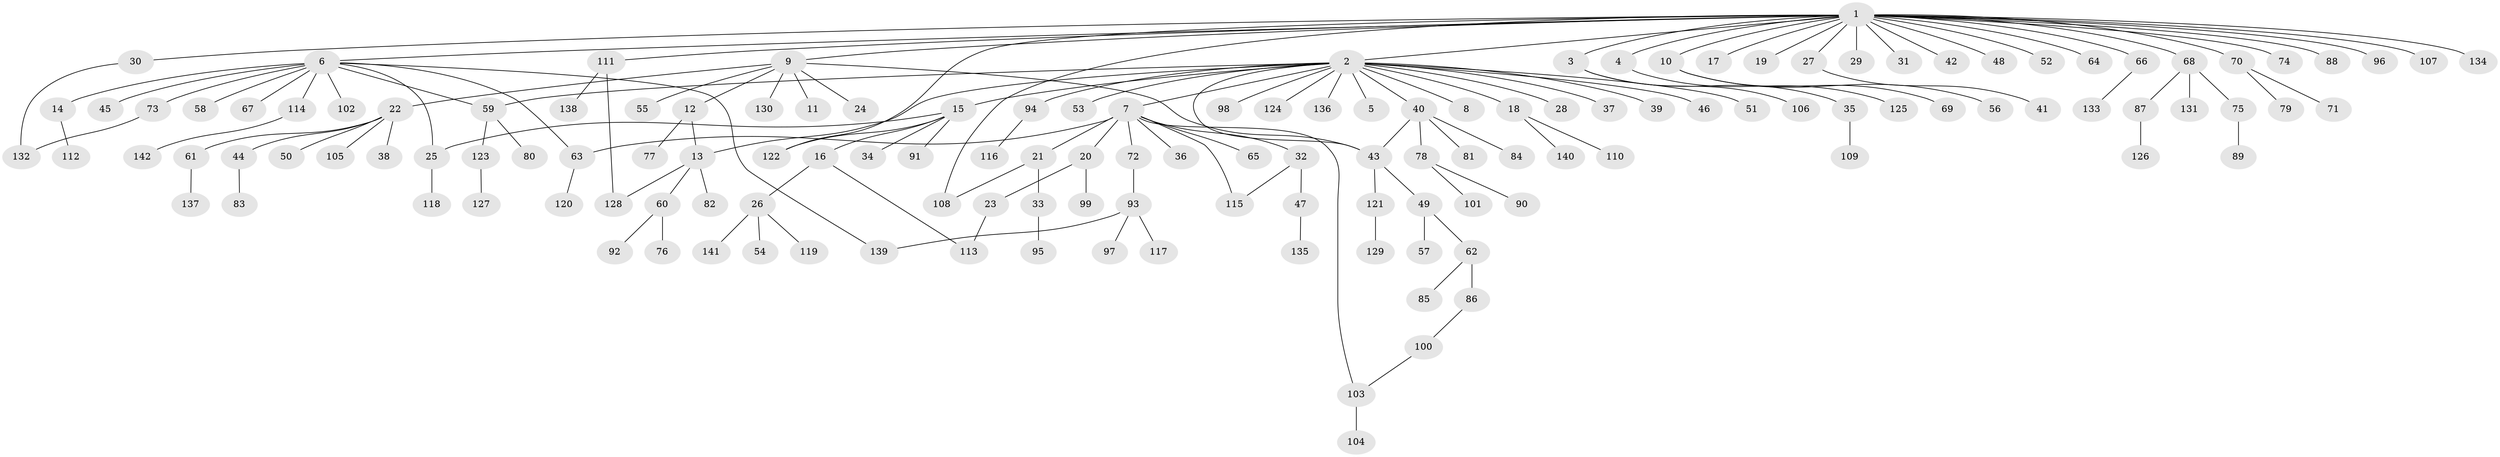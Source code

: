 // Generated by graph-tools (version 1.1) at 2025/50/03/09/25 03:50:00]
// undirected, 142 vertices, 155 edges
graph export_dot {
graph [start="1"]
  node [color=gray90,style=filled];
  1;
  2;
  3;
  4;
  5;
  6;
  7;
  8;
  9;
  10;
  11;
  12;
  13;
  14;
  15;
  16;
  17;
  18;
  19;
  20;
  21;
  22;
  23;
  24;
  25;
  26;
  27;
  28;
  29;
  30;
  31;
  32;
  33;
  34;
  35;
  36;
  37;
  38;
  39;
  40;
  41;
  42;
  43;
  44;
  45;
  46;
  47;
  48;
  49;
  50;
  51;
  52;
  53;
  54;
  55;
  56;
  57;
  58;
  59;
  60;
  61;
  62;
  63;
  64;
  65;
  66;
  67;
  68;
  69;
  70;
  71;
  72;
  73;
  74;
  75;
  76;
  77;
  78;
  79;
  80;
  81;
  82;
  83;
  84;
  85;
  86;
  87;
  88;
  89;
  90;
  91;
  92;
  93;
  94;
  95;
  96;
  97;
  98;
  99;
  100;
  101;
  102;
  103;
  104;
  105;
  106;
  107;
  108;
  109;
  110;
  111;
  112;
  113;
  114;
  115;
  116;
  117;
  118;
  119;
  120;
  121;
  122;
  123;
  124;
  125;
  126;
  127;
  128;
  129;
  130;
  131;
  132;
  133;
  134;
  135;
  136;
  137;
  138;
  139;
  140;
  141;
  142;
  1 -- 2;
  1 -- 3;
  1 -- 4;
  1 -- 6;
  1 -- 9;
  1 -- 10;
  1 -- 17;
  1 -- 19;
  1 -- 27;
  1 -- 29;
  1 -- 30;
  1 -- 31;
  1 -- 42;
  1 -- 48;
  1 -- 52;
  1 -- 64;
  1 -- 66;
  1 -- 68;
  1 -- 70;
  1 -- 74;
  1 -- 88;
  1 -- 96;
  1 -- 107;
  1 -- 108;
  1 -- 111;
  1 -- 122;
  1 -- 134;
  2 -- 5;
  2 -- 7;
  2 -- 8;
  2 -- 13;
  2 -- 15;
  2 -- 18;
  2 -- 28;
  2 -- 37;
  2 -- 39;
  2 -- 40;
  2 -- 43;
  2 -- 46;
  2 -- 51;
  2 -- 53;
  2 -- 59;
  2 -- 94;
  2 -- 98;
  2 -- 124;
  2 -- 136;
  3 -- 35;
  3 -- 106;
  4 -- 125;
  6 -- 14;
  6 -- 25;
  6 -- 45;
  6 -- 58;
  6 -- 59;
  6 -- 63;
  6 -- 67;
  6 -- 73;
  6 -- 102;
  6 -- 114;
  6 -- 139;
  7 -- 20;
  7 -- 21;
  7 -- 32;
  7 -- 36;
  7 -- 63;
  7 -- 65;
  7 -- 72;
  7 -- 103;
  7 -- 115;
  9 -- 11;
  9 -- 12;
  9 -- 22;
  9 -- 24;
  9 -- 43;
  9 -- 55;
  9 -- 130;
  10 -- 56;
  10 -- 69;
  12 -- 13;
  12 -- 77;
  13 -- 60;
  13 -- 82;
  13 -- 128;
  14 -- 112;
  15 -- 16;
  15 -- 25;
  15 -- 34;
  15 -- 91;
  15 -- 122;
  16 -- 26;
  16 -- 113;
  18 -- 110;
  18 -- 140;
  20 -- 23;
  20 -- 99;
  21 -- 33;
  21 -- 108;
  22 -- 38;
  22 -- 44;
  22 -- 50;
  22 -- 61;
  22 -- 105;
  23 -- 113;
  25 -- 118;
  26 -- 54;
  26 -- 119;
  26 -- 141;
  27 -- 41;
  30 -- 132;
  32 -- 47;
  32 -- 115;
  33 -- 95;
  35 -- 109;
  40 -- 43;
  40 -- 78;
  40 -- 81;
  40 -- 84;
  43 -- 49;
  43 -- 121;
  44 -- 83;
  47 -- 135;
  49 -- 57;
  49 -- 62;
  59 -- 80;
  59 -- 123;
  60 -- 76;
  60 -- 92;
  61 -- 137;
  62 -- 85;
  62 -- 86;
  63 -- 120;
  66 -- 133;
  68 -- 75;
  68 -- 87;
  68 -- 131;
  70 -- 71;
  70 -- 79;
  72 -- 93;
  73 -- 132;
  75 -- 89;
  78 -- 90;
  78 -- 101;
  86 -- 100;
  87 -- 126;
  93 -- 97;
  93 -- 117;
  93 -- 139;
  94 -- 116;
  100 -- 103;
  103 -- 104;
  111 -- 128;
  111 -- 138;
  114 -- 142;
  121 -- 129;
  123 -- 127;
}
